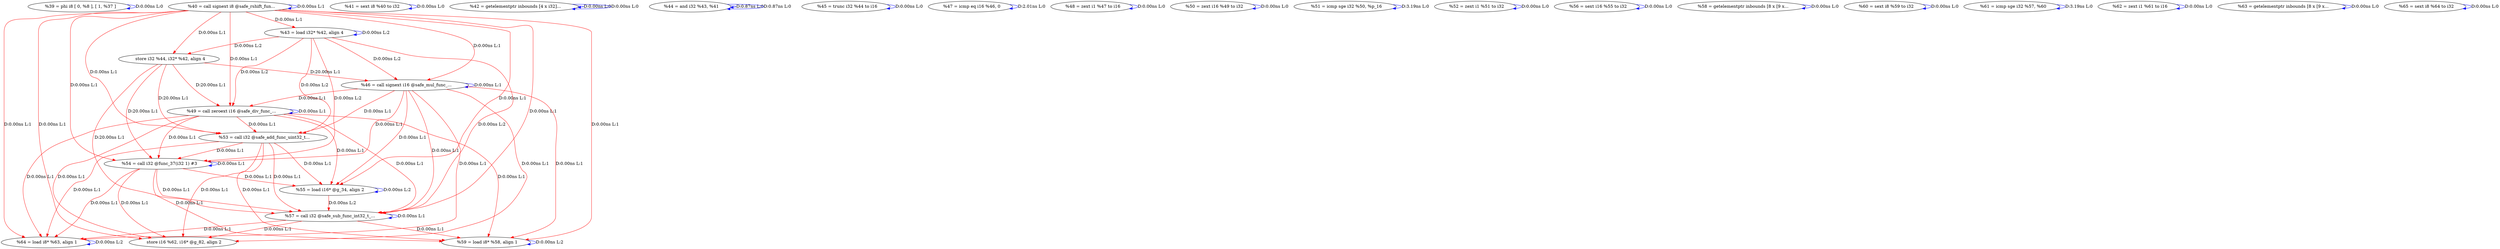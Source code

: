 digraph {
Node0x2de6830[label="  %39 = phi i8 [ 0, %8 ], [ 1, %37 ]"];
Node0x2de6830 -> Node0x2de6830[label="D:0.00ns L:0",color=blue];
Node0x2de6910[label="  %40 = call signext i8 @safe_rshift_fun..."];
Node0x2de6910 -> Node0x2de6910[label="D:0.00ns L:1",color=blue];
Node0x2de4010[label="  %43 = load i32* %42, align 4"];
Node0x2de6910 -> Node0x2de4010[label="D:0.00ns L:1",color=red];
Node0x2de4260[label="  store i32 %44, i32* %42, align 4"];
Node0x2de6910 -> Node0x2de4260[label="D:0.00ns L:1",color=red];
Node0x2de73c0[label="  %46 = call signext i16 @safe_mul_func_..."];
Node0x2de6910 -> Node0x2de73c0[label="D:0.00ns L:1",color=red];
Node0x2de7690[label="  %49 = call zeroext i16 @safe_div_func_..."];
Node0x2de6910 -> Node0x2de7690[label="D:0.00ns L:1",color=red];
Node0x2de7a10[label="  %53 = call i32 @safe_add_func_uint32_t..."];
Node0x2de6910 -> Node0x2de7a10[label="D:0.00ns L:1",color=red];
Node0x2de7af0[label="  %54 = call i32 @func_37(i32 1) #3"];
Node0x2de6910 -> Node0x2de7af0[label="D:0.00ns L:1",color=red];
Node0x2de7bd0[label="  %55 = load i16* @g_34, align 2"];
Node0x2de6910 -> Node0x2de7bd0[label="D:0.00ns L:1",color=red];
Node0x2de7d90[label="  %57 = call i32 @safe_sub_func_int32_t_..."];
Node0x2de6910 -> Node0x2de7d90[label="D:0.00ns L:1",color=red];
Node0x2de7f50[label="  %59 = load i8* %58, align 1"];
Node0x2de6910 -> Node0x2de7f50[label="D:0.00ns L:1",color=red];
Node0x2de82d0[label="  store i16 %62, i16* @g_82, align 2"];
Node0x2de6910 -> Node0x2de82d0[label="D:0.00ns L:1",color=red];
Node0x2de8490[label="  %64 = load i8* %63, align 1"];
Node0x2de6910 -> Node0x2de8490[label="D:0.00ns L:1",color=red];
Node0x2de69f0[label="  %41 = sext i8 %40 to i32"];
Node0x2de69f0 -> Node0x2de69f0[label="D:0.00ns L:0",color=blue];
Node0x2de6ad0[label="  %42 = getelementptr inbounds [4 x i32]..."];
Node0x2de6ad0 -> Node0x2de6ad0[label="D:0.00ns L:0",color=blue];
Node0x2de6ad0 -> Node0x2de6ad0[label="D:0.00ns L:0",color=blue];
Node0x2de4010 -> Node0x2de4010[label="D:0.00ns L:2",color=blue];
Node0x2de4010 -> Node0x2de4260[label="D:0.00ns L:2",color=red];
Node0x2de4010 -> Node0x2de73c0[label="D:0.00ns L:2",color=red];
Node0x2de4010 -> Node0x2de7690[label="D:0.00ns L:2",color=red];
Node0x2de4010 -> Node0x2de7a10[label="D:0.00ns L:2",color=red];
Node0x2de4010 -> Node0x2de7af0[label="D:0.00ns L:2",color=red];
Node0x2de4010 -> Node0x2de7d90[label="D:0.00ns L:2",color=red];
Node0x2de4120[label="  %44 = and i32 %43, %41"];
Node0x2de4120 -> Node0x2de4120[label="D:0.87ns L:0",color=blue];
Node0x2de4120 -> Node0x2de4120[label="D:0.87ns L:0",color=blue];
Node0x2de4260 -> Node0x2de73c0[label="D:20.00ns L:1",color=red];
Node0x2de4260 -> Node0x2de7690[label="D:20.00ns L:1",color=red];
Node0x2de4260 -> Node0x2de7a10[label="D:20.00ns L:1",color=red];
Node0x2de4260 -> Node0x2de7af0[label="D:20.00ns L:1",color=red];
Node0x2de4260 -> Node0x2de7d90[label="D:20.00ns L:1",color=red];
Node0x2de4340[label="  %45 = trunc i32 %44 to i16"];
Node0x2de4340 -> Node0x2de4340[label="D:0.00ns L:0",color=blue];
Node0x2de73c0 -> Node0x2de73c0[label="D:0.00ns L:1",color=blue];
Node0x2de73c0 -> Node0x2de7690[label="D:0.00ns L:1",color=red];
Node0x2de73c0 -> Node0x2de7a10[label="D:0.00ns L:1",color=red];
Node0x2de73c0 -> Node0x2de7af0[label="D:0.00ns L:1",color=red];
Node0x2de73c0 -> Node0x2de7bd0[label="D:0.00ns L:1",color=red];
Node0x2de73c0 -> Node0x2de7d90[label="D:0.00ns L:1",color=red];
Node0x2de73c0 -> Node0x2de7f50[label="D:0.00ns L:1",color=red];
Node0x2de73c0 -> Node0x2de82d0[label="D:0.00ns L:1",color=red];
Node0x2de73c0 -> Node0x2de8490[label="D:0.00ns L:1",color=red];
Node0x2de74a0[label="  %47 = icmp eq i16 %46, 0"];
Node0x2de74a0 -> Node0x2de74a0[label="D:2.01ns L:0",color=blue];
Node0x2de75b0[label="  %48 = zext i1 %47 to i16"];
Node0x2de75b0 -> Node0x2de75b0[label="D:0.00ns L:0",color=blue];
Node0x2de7690 -> Node0x2de7690[label="D:0.00ns L:1",color=blue];
Node0x2de7690 -> Node0x2de7a10[label="D:0.00ns L:1",color=red];
Node0x2de7690 -> Node0x2de7af0[label="D:0.00ns L:1",color=red];
Node0x2de7690 -> Node0x2de7bd0[label="D:0.00ns L:1",color=red];
Node0x2de7690 -> Node0x2de7d90[label="D:0.00ns L:1",color=red];
Node0x2de7690 -> Node0x2de7f50[label="D:0.00ns L:1",color=red];
Node0x2de7690 -> Node0x2de82d0[label="D:0.00ns L:1",color=red];
Node0x2de7690 -> Node0x2de8490[label="D:0.00ns L:1",color=red];
Node0x2de7770[label="  %50 = zext i16 %49 to i32"];
Node0x2de7770 -> Node0x2de7770[label="D:0.00ns L:0",color=blue];
Node0x2de7850[label="  %51 = icmp sge i32 %50, %p_16"];
Node0x2de7850 -> Node0x2de7850[label="D:3.19ns L:0",color=blue];
Node0x2de7930[label="  %52 = zext i1 %51 to i32"];
Node0x2de7930 -> Node0x2de7930[label="D:0.00ns L:0",color=blue];
Node0x2de7a10 -> Node0x2de7af0[label="D:0.00ns L:1",color=red];
Node0x2de7a10 -> Node0x2de7bd0[label="D:0.00ns L:1",color=red];
Node0x2de7a10 -> Node0x2de7d90[label="D:0.00ns L:1",color=red];
Node0x2de7a10 -> Node0x2de7f50[label="D:0.00ns L:1",color=red];
Node0x2de7a10 -> Node0x2de82d0[label="D:0.00ns L:1",color=red];
Node0x2de7a10 -> Node0x2de8490[label="D:0.00ns L:1",color=red];
Node0x2de7af0 -> Node0x2de7af0[label="D:0.00ns L:1",color=blue];
Node0x2de7af0 -> Node0x2de7bd0[label="D:0.00ns L:1",color=red];
Node0x2de7af0 -> Node0x2de7d90[label="D:0.00ns L:1",color=red];
Node0x2de7af0 -> Node0x2de7f50[label="D:0.00ns L:1",color=red];
Node0x2de7af0 -> Node0x2de82d0[label="D:0.00ns L:1",color=red];
Node0x2de7af0 -> Node0x2de8490[label="D:0.00ns L:1",color=red];
Node0x2de7bd0 -> Node0x2de7bd0[label="D:0.00ns L:2",color=blue];
Node0x2de7bd0 -> Node0x2de7d90[label="D:0.00ns L:2",color=red];
Node0x2de7cb0[label="  %56 = sext i16 %55 to i32"];
Node0x2de7cb0 -> Node0x2de7cb0[label="D:0.00ns L:0",color=blue];
Node0x2de7d90 -> Node0x2de7d90[label="D:0.00ns L:1",color=blue];
Node0x2de7d90 -> Node0x2de7f50[label="D:0.00ns L:1",color=red];
Node0x2de7d90 -> Node0x2de82d0[label="D:0.00ns L:1",color=red];
Node0x2de7d90 -> Node0x2de8490[label="D:0.00ns L:1",color=red];
Node0x2de7e70[label="  %58 = getelementptr inbounds [8 x [9 x..."];
Node0x2de7e70 -> Node0x2de7e70[label="D:0.00ns L:0",color=blue];
Node0x2de7f50 -> Node0x2de7f50[label="D:0.00ns L:2",color=blue];
Node0x2de8030[label="  %60 = sext i8 %59 to i32"];
Node0x2de8030 -> Node0x2de8030[label="D:0.00ns L:0",color=blue];
Node0x2de8110[label="  %61 = icmp sge i32 %57, %60"];
Node0x2de8110 -> Node0x2de8110[label="D:3.19ns L:0",color=blue];
Node0x2de81f0[label="  %62 = zext i1 %61 to i16"];
Node0x2de81f0 -> Node0x2de81f0[label="D:0.00ns L:0",color=blue];
Node0x2de83b0[label="  %63 = getelementptr inbounds [8 x [9 x..."];
Node0x2de83b0 -> Node0x2de83b0[label="D:0.00ns L:0",color=blue];
Node0x2de8490 -> Node0x2de8490[label="D:0.00ns L:2",color=blue];
Node0x2de8570[label="  %65 = sext i8 %64 to i32"];
Node0x2de8570 -> Node0x2de8570[label="D:0.00ns L:0",color=blue];
}

